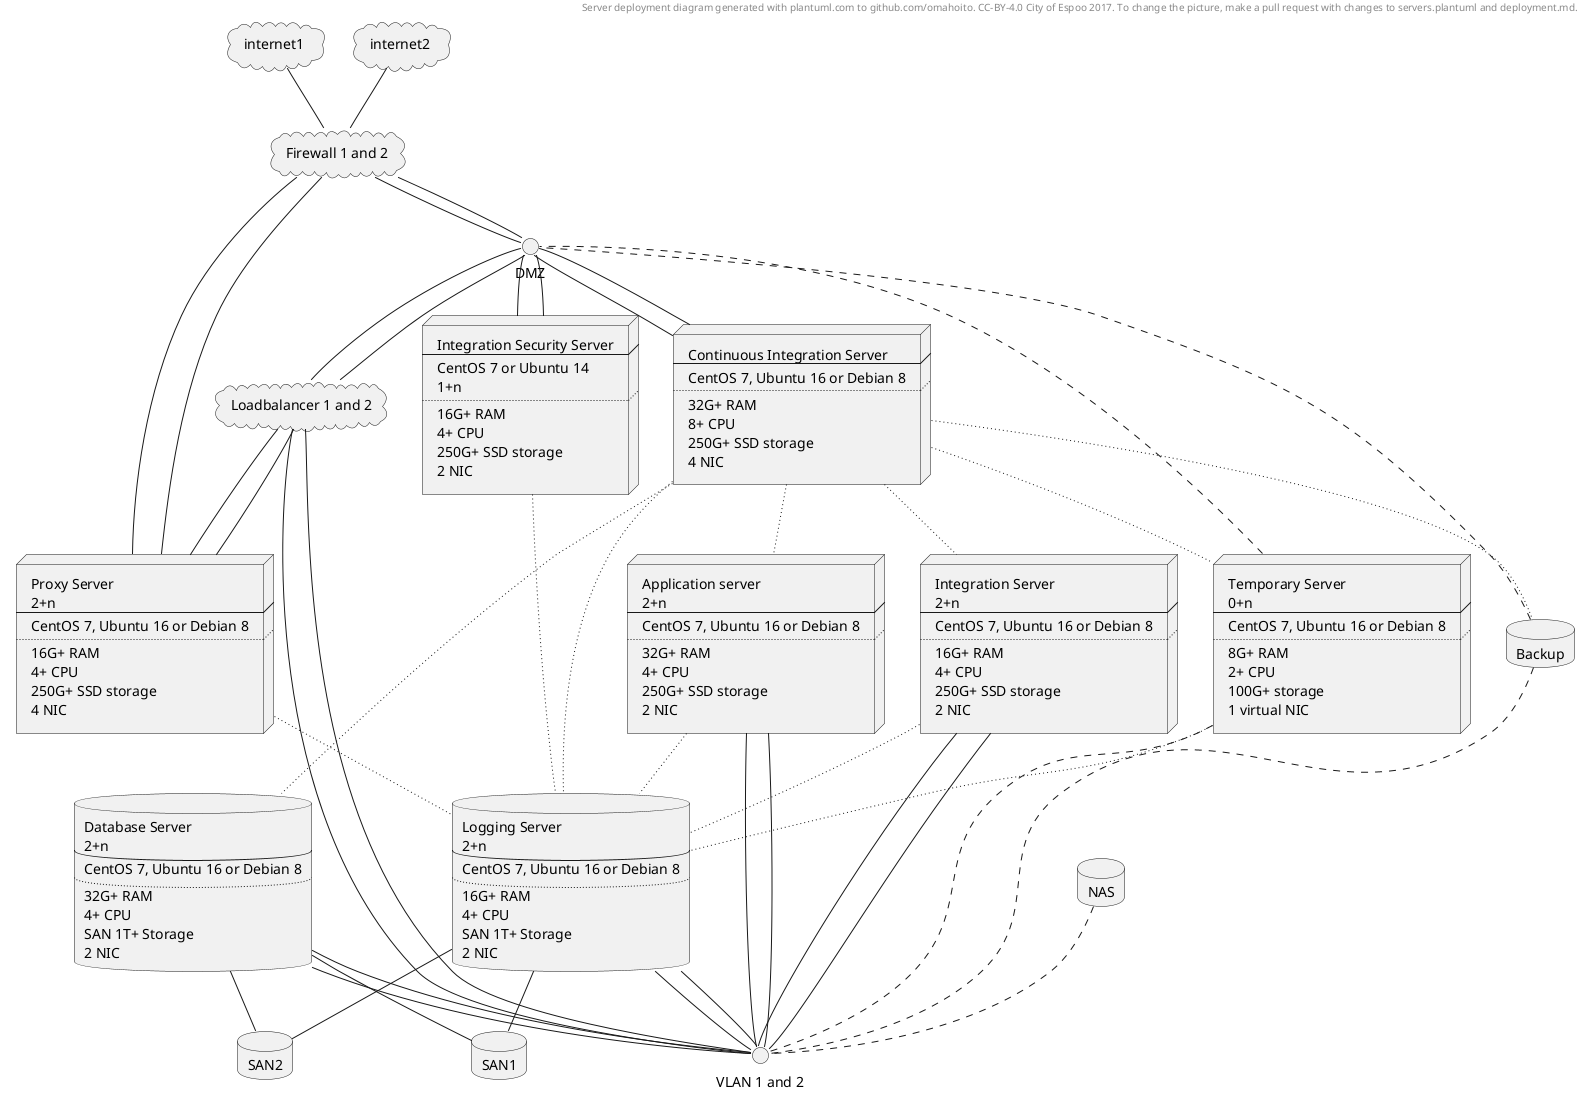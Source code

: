 @startuml
header
Server deployment diagram generated with plantuml.com to github.com/omahoito. CC-BY-4.0 City of Espoo 2017. To change the picture, make a pull request with changes to servers.plantuml and deployment.md.
endheader

cloud internet1
cloud internet2
cloud firewall [
Firewall 1 and 2
]
interface DMZ
cloud loadbalancer1 [
Loadbalancer 1 and 2
]
interface VLAN1 [
VLAN 1 and 2
]
node nodeas1 [
Application server
2+n
----
CentOS 7, Ubuntu 16 or Debian 8
....
32G+ RAM
4+ CPU
250G+ SSD storage
2 NIC
]
database database1 [
Database Server
2+n
----
CentOS 7, Ubuntu 16 or Debian 8
....
32G+ RAM
4+ CPU
SAN 1T+ Storage
2 NIC
]
database logging1 [
Logging Server
2+n
----
CentOS 7, Ubuntu 16 or Debian 8
....
16G+ RAM
4+ CPU
SAN 1T+ Storage
2 NIC
]
node nodeintegration1 [
Integration Security Server
----
CentOS 7 or Ubuntu 14
1+n
....
16G+ RAM
4+ CPU
250G+ SSD storage
2 NIC
]
node nodeintegration2 [
Integration Server
2+n
----
CentOS 7, Ubuntu 16 or Debian 8
....
16G+ RAM
4+ CPU
250G+ SSD storage
2 NIC
]
node nodeproxy [
Proxy Server
2+n
----
CentOS 7, Ubuntu 16 or Debian 8
....
16G+ RAM
4+ CPU
250G+ SSD storage
4 NIC
]
node nodeci [
Continuous Integration Server
----
CentOS 7, Ubuntu 16 or Debian 8
....
32G+ RAM
8+ CPU
250G+ SSD storage
4 NIC
]
node nodevm [
Temporary Server
0+n
----
CentOS 7, Ubuntu 16 or Debian 8
....
8G+ RAM
2+ CPU
100G+ storage
1 virtual NIC
]
database NAS
database SAN1
database SAN2
database Backup

internet1 -- firewall
internet2 -- firewall
firewall -- DMZ
firewall -- DMZ

DMZ -- loadbalancer1
DMZ -- loadbalancer1


DMZ -- nodeci
DMZ -- nodeci
firewall -- nodeproxy
loadbalancer1 -- nodeproxy
firewall -- nodeproxy
loadbalancer1 -- nodeproxy
DMZ -- nodeintegration1
DMZ -- nodeintegration1
nodeintegration1 ~~ logging1
nodeproxy ~~ logging1
nodeci ~~ logging1
loadbalancer1 -- VLAN1
loadbalancer1 -- VLAN1
database1 -- VLAN1
database1 -- VLAN1
database1 -- SAN1
nodeci ~~ database1
logging1 -- SAN1
database1 -- SAN2
logging1 -- SAN2
nodeintegration2 -- VLAN1
nodeintegration2 -- VLAN1
nodeintegration2 ~~ logging1
nodeci ~~ nodeintegration2
logging1 -- VLAN1
logging1 -- VLAN1
nodeas1 ~~ logging1
nodeas1 -- VLAN1
nodeas1 -- VLAN1
nodeci ~~ nodeas1
Backup .. VLAN1
Backup .. DMZ
nodeci ~~ Backup
nodevm .. VLAN1
nodevm .. DMZ
nodevm ~~ logging1
nodeci ~~ nodevm
NAS .. VLAN1
@enduml
